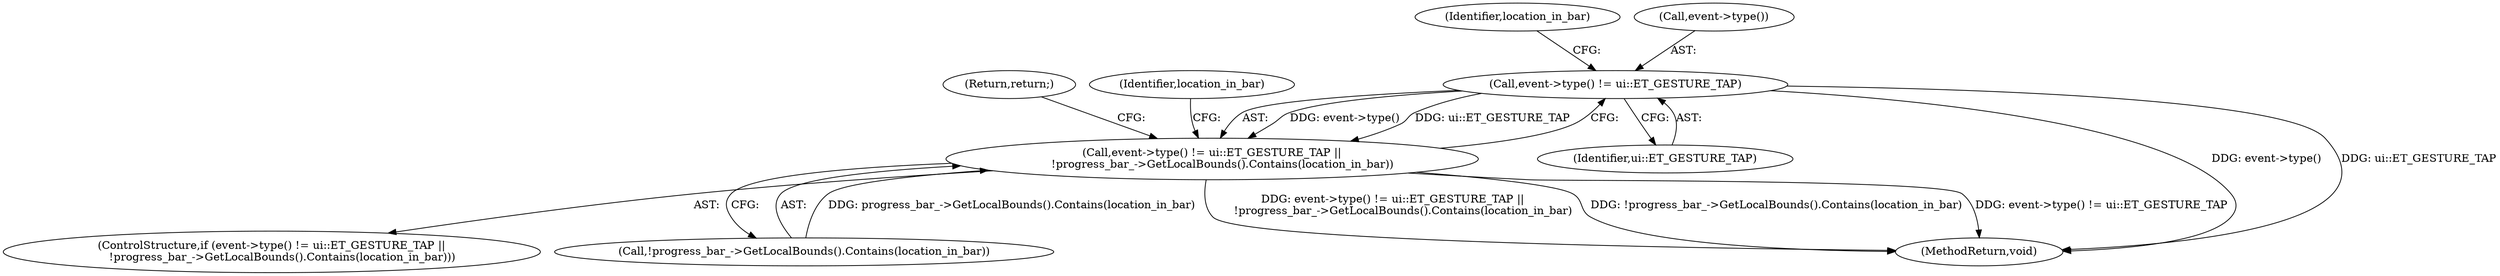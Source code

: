 digraph "1_Chrome_c25b198675380f713a56649c857b4367601d4a3d_9@del" {
"1000113" [label="(Call,event->type() != ui::ET_GESTURE_TAP)"];
"1000112" [label="(Call,event->type() != ui::ET_GESTURE_TAP ||\n      !progress_bar_->GetLocalBounds().Contains(location_in_bar))"];
"1000115" [label="(Identifier,ui::ET_GESTURE_TAP)"];
"1000120" [label="(Return,return;)"];
"1000111" [label="(ControlStructure,if (event->type() != ui::ET_GESTURE_TAP ||\n      !progress_bar_->GetLocalBounds().Contains(location_in_bar)))"];
"1000118" [label="(Identifier,location_in_bar)"];
"1000114" [label="(Call,event->type())"];
"1000122" [label="(Identifier,location_in_bar)"];
"1000113" [label="(Call,event->type() != ui::ET_GESTURE_TAP)"];
"1000112" [label="(Call,event->type() != ui::ET_GESTURE_TAP ||\n      !progress_bar_->GetLocalBounds().Contains(location_in_bar))"];
"1000116" [label="(Call,!progress_bar_->GetLocalBounds().Contains(location_in_bar))"];
"1000124" [label="(MethodReturn,void)"];
"1000113" -> "1000112"  [label="AST: "];
"1000113" -> "1000115"  [label="CFG: "];
"1000114" -> "1000113"  [label="AST: "];
"1000115" -> "1000113"  [label="AST: "];
"1000118" -> "1000113"  [label="CFG: "];
"1000112" -> "1000113"  [label="CFG: "];
"1000113" -> "1000124"  [label="DDG: event->type()"];
"1000113" -> "1000124"  [label="DDG: ui::ET_GESTURE_TAP"];
"1000113" -> "1000112"  [label="DDG: event->type()"];
"1000113" -> "1000112"  [label="DDG: ui::ET_GESTURE_TAP"];
"1000112" -> "1000111"  [label="AST: "];
"1000112" -> "1000116"  [label="CFG: "];
"1000116" -> "1000112"  [label="AST: "];
"1000120" -> "1000112"  [label="CFG: "];
"1000122" -> "1000112"  [label="CFG: "];
"1000112" -> "1000124"  [label="DDG: event->type() != ui::ET_GESTURE_TAP ||\n      !progress_bar_->GetLocalBounds().Contains(location_in_bar)"];
"1000112" -> "1000124"  [label="DDG: !progress_bar_->GetLocalBounds().Contains(location_in_bar)"];
"1000112" -> "1000124"  [label="DDG: event->type() != ui::ET_GESTURE_TAP"];
"1000116" -> "1000112"  [label="DDG: progress_bar_->GetLocalBounds().Contains(location_in_bar)"];
}
